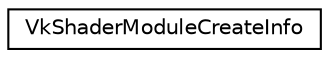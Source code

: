 digraph "Graphical Class Hierarchy"
{
 // LATEX_PDF_SIZE
  edge [fontname="Helvetica",fontsize="10",labelfontname="Helvetica",labelfontsize="10"];
  node [fontname="Helvetica",fontsize="10",shape=record];
  rankdir="LR";
  Node0 [label="VkShaderModuleCreateInfo",height=0.2,width=0.4,color="black", fillcolor="white", style="filled",URL="$structVkShaderModuleCreateInfo.html",tooltip=" "];
}

